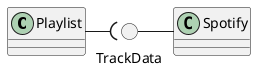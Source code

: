 @startuml
skinparam classAttributeIconSize 0

class Playlist
class Spotify
circle TrackData 
Playlist -right--( TrackData
Spotify -left-- TrackData
@enduml
